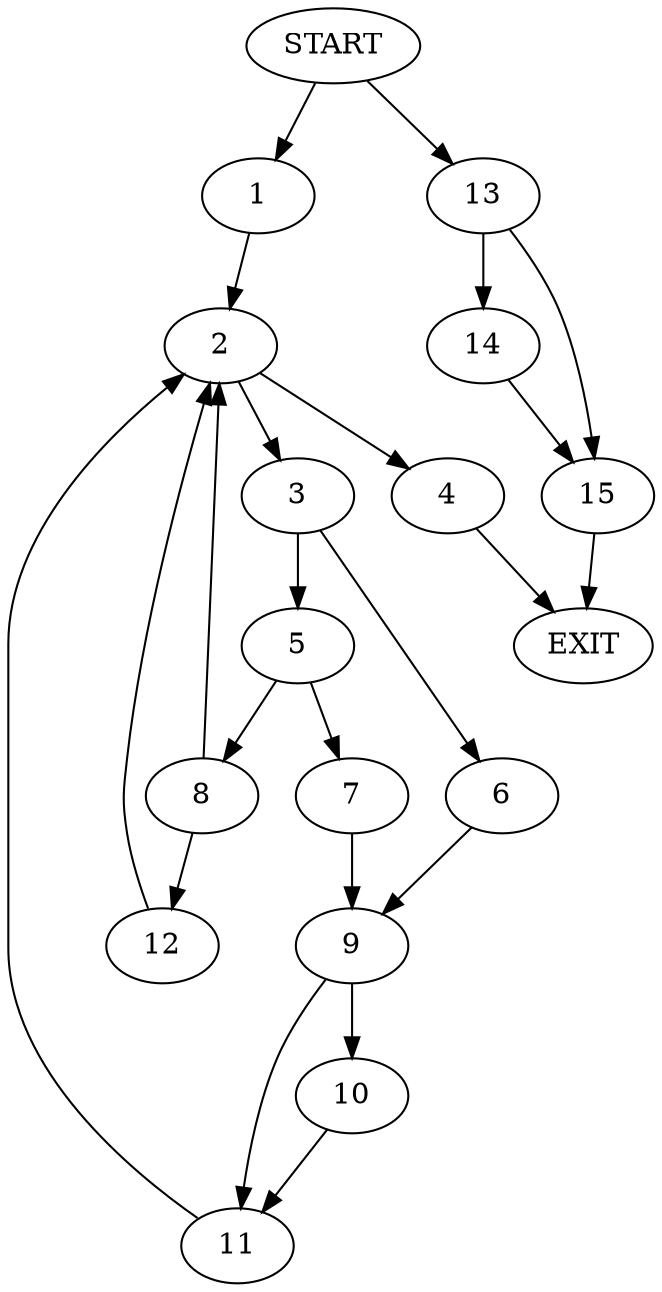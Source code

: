 digraph {
0 [label="START"]
16 [label="EXIT"]
0 -> 1
1 -> 2
2 -> 3
2 -> 4
4 -> 16
3 -> 5
3 -> 6
5 -> 7
5 -> 8
6 -> 9
9 -> 10
9 -> 11
8 -> 12
8 -> 2
7 -> 9
12 -> 2
11 -> 2
10 -> 11
0 -> 13
13 -> 14
13 -> 15
14 -> 15
15 -> 16
}
